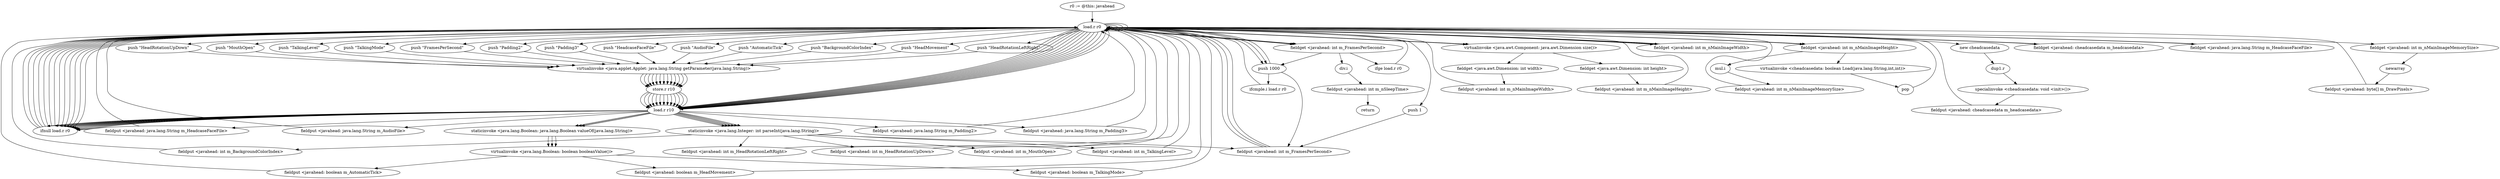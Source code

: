 digraph "" {
    "r0 := @this: javahead"
    "load.r r0"
    "r0 := @this: javahead"->"load.r r0";
    "push \"HeadcaseFaceFile\""
    "load.r r0"->"push \"HeadcaseFaceFile\"";
    "virtualinvoke <java.applet.Applet: java.lang.String getParameter(java.lang.String)>"
    "push \"HeadcaseFaceFile\""->"virtualinvoke <java.applet.Applet: java.lang.String getParameter(java.lang.String)>";
    "store.r r10"
    "virtualinvoke <java.applet.Applet: java.lang.String getParameter(java.lang.String)>"->"store.r r10";
    "load.r r10"
    "store.r r10"->"load.r r10";
    "ifnull load.r r0"
    "load.r r10"->"ifnull load.r r0";
    "ifnull load.r r0"->"load.r r0";
    "load.r r0"->"load.r r10";
    "fieldput <javahead: java.lang.String m_HeadcaseFaceFile>"
    "load.r r10"->"fieldput <javahead: java.lang.String m_HeadcaseFaceFile>";
    "fieldput <javahead: java.lang.String m_HeadcaseFaceFile>"->"load.r r0";
    "push \"AudioFile\""
    "load.r r0"->"push \"AudioFile\"";
    "push \"AudioFile\""->"virtualinvoke <java.applet.Applet: java.lang.String getParameter(java.lang.String)>";
    "virtualinvoke <java.applet.Applet: java.lang.String getParameter(java.lang.String)>"->"store.r r10";
    "store.r r10"->"load.r r10";
    "load.r r10"->"ifnull load.r r0";
    "ifnull load.r r0"->"load.r r0";
    "load.r r0"->"load.r r10";
    "fieldput <javahead: java.lang.String m_AudioFile>"
    "load.r r10"->"fieldput <javahead: java.lang.String m_AudioFile>";
    "fieldput <javahead: java.lang.String m_AudioFile>"->"load.r r0";
    "push \"AutomaticTick\""
    "load.r r0"->"push \"AutomaticTick\"";
    "push \"AutomaticTick\""->"virtualinvoke <java.applet.Applet: java.lang.String getParameter(java.lang.String)>";
    "virtualinvoke <java.applet.Applet: java.lang.String getParameter(java.lang.String)>"->"store.r r10";
    "store.r r10"->"load.r r10";
    "load.r r10"->"ifnull load.r r0";
    "ifnull load.r r0"->"load.r r0";
    "load.r r0"->"load.r r10";
    "staticinvoke <java.lang.Boolean: java.lang.Boolean valueOf(java.lang.String)>"
    "load.r r10"->"staticinvoke <java.lang.Boolean: java.lang.Boolean valueOf(java.lang.String)>";
    "virtualinvoke <java.lang.Boolean: boolean booleanValue()>"
    "staticinvoke <java.lang.Boolean: java.lang.Boolean valueOf(java.lang.String)>"->"virtualinvoke <java.lang.Boolean: boolean booleanValue()>";
    "fieldput <javahead: boolean m_AutomaticTick>"
    "virtualinvoke <java.lang.Boolean: boolean booleanValue()>"->"fieldput <javahead: boolean m_AutomaticTick>";
    "fieldput <javahead: boolean m_AutomaticTick>"->"load.r r0";
    "push \"BackgroundColorIndex\""
    "load.r r0"->"push \"BackgroundColorIndex\"";
    "push \"BackgroundColorIndex\""->"virtualinvoke <java.applet.Applet: java.lang.String getParameter(java.lang.String)>";
    "virtualinvoke <java.applet.Applet: java.lang.String getParameter(java.lang.String)>"->"store.r r10";
    "store.r r10"->"load.r r10";
    "load.r r10"->"ifnull load.r r0";
    "ifnull load.r r0"->"load.r r0";
    "load.r r0"->"load.r r10";
    "staticinvoke <java.lang.Integer: int parseInt(java.lang.String)>"
    "load.r r10"->"staticinvoke <java.lang.Integer: int parseInt(java.lang.String)>";
    "fieldput <javahead: int m_BackgroundColorIndex>"
    "staticinvoke <java.lang.Integer: int parseInt(java.lang.String)>"->"fieldput <javahead: int m_BackgroundColorIndex>";
    "fieldput <javahead: int m_BackgroundColorIndex>"->"load.r r0";
    "push \"HeadMovement\""
    "load.r r0"->"push \"HeadMovement\"";
    "push \"HeadMovement\""->"virtualinvoke <java.applet.Applet: java.lang.String getParameter(java.lang.String)>";
    "virtualinvoke <java.applet.Applet: java.lang.String getParameter(java.lang.String)>"->"store.r r10";
    "store.r r10"->"load.r r10";
    "load.r r10"->"ifnull load.r r0";
    "ifnull load.r r0"->"load.r r0";
    "load.r r0"->"load.r r10";
    "load.r r10"->"staticinvoke <java.lang.Boolean: java.lang.Boolean valueOf(java.lang.String)>";
    "staticinvoke <java.lang.Boolean: java.lang.Boolean valueOf(java.lang.String)>"->"virtualinvoke <java.lang.Boolean: boolean booleanValue()>";
    "fieldput <javahead: boolean m_HeadMovement>"
    "virtualinvoke <java.lang.Boolean: boolean booleanValue()>"->"fieldput <javahead: boolean m_HeadMovement>";
    "fieldput <javahead: boolean m_HeadMovement>"->"load.r r0";
    "push \"HeadRotationLeftRight\""
    "load.r r0"->"push \"HeadRotationLeftRight\"";
    "push \"HeadRotationLeftRight\""->"virtualinvoke <java.applet.Applet: java.lang.String getParameter(java.lang.String)>";
    "virtualinvoke <java.applet.Applet: java.lang.String getParameter(java.lang.String)>"->"store.r r10";
    "store.r r10"->"load.r r10";
    "load.r r10"->"ifnull load.r r0";
    "ifnull load.r r0"->"load.r r0";
    "load.r r0"->"load.r r10";
    "load.r r10"->"staticinvoke <java.lang.Integer: int parseInt(java.lang.String)>";
    "fieldput <javahead: int m_HeadRotationLeftRight>"
    "staticinvoke <java.lang.Integer: int parseInt(java.lang.String)>"->"fieldput <javahead: int m_HeadRotationLeftRight>";
    "fieldput <javahead: int m_HeadRotationLeftRight>"->"load.r r0";
    "push \"HeadRotationUpDown\""
    "load.r r0"->"push \"HeadRotationUpDown\"";
    "push \"HeadRotationUpDown\""->"virtualinvoke <java.applet.Applet: java.lang.String getParameter(java.lang.String)>";
    "virtualinvoke <java.applet.Applet: java.lang.String getParameter(java.lang.String)>"->"store.r r10";
    "store.r r10"->"load.r r10";
    "load.r r10"->"ifnull load.r r0";
    "ifnull load.r r0"->"load.r r0";
    "load.r r0"->"load.r r10";
    "load.r r10"->"staticinvoke <java.lang.Integer: int parseInt(java.lang.String)>";
    "fieldput <javahead: int m_HeadRotationUpDown>"
    "staticinvoke <java.lang.Integer: int parseInt(java.lang.String)>"->"fieldput <javahead: int m_HeadRotationUpDown>";
    "fieldput <javahead: int m_HeadRotationUpDown>"->"load.r r0";
    "push \"MouthOpen\""
    "load.r r0"->"push \"MouthOpen\"";
    "push \"MouthOpen\""->"virtualinvoke <java.applet.Applet: java.lang.String getParameter(java.lang.String)>";
    "virtualinvoke <java.applet.Applet: java.lang.String getParameter(java.lang.String)>"->"store.r r10";
    "store.r r10"->"load.r r10";
    "load.r r10"->"ifnull load.r r0";
    "ifnull load.r r0"->"load.r r0";
    "load.r r0"->"load.r r10";
    "load.r r10"->"staticinvoke <java.lang.Integer: int parseInt(java.lang.String)>";
    "fieldput <javahead: int m_MouthOpen>"
    "staticinvoke <java.lang.Integer: int parseInt(java.lang.String)>"->"fieldput <javahead: int m_MouthOpen>";
    "fieldput <javahead: int m_MouthOpen>"->"load.r r0";
    "push \"TalkingLevel\""
    "load.r r0"->"push \"TalkingLevel\"";
    "push \"TalkingLevel\""->"virtualinvoke <java.applet.Applet: java.lang.String getParameter(java.lang.String)>";
    "virtualinvoke <java.applet.Applet: java.lang.String getParameter(java.lang.String)>"->"store.r r10";
    "store.r r10"->"load.r r10";
    "load.r r10"->"ifnull load.r r0";
    "ifnull load.r r0"->"load.r r0";
    "load.r r0"->"load.r r10";
    "load.r r10"->"staticinvoke <java.lang.Integer: int parseInt(java.lang.String)>";
    "fieldput <javahead: int m_TalkingLevel>"
    "staticinvoke <java.lang.Integer: int parseInt(java.lang.String)>"->"fieldput <javahead: int m_TalkingLevel>";
    "fieldput <javahead: int m_TalkingLevel>"->"load.r r0";
    "push \"TalkingMode\""
    "load.r r0"->"push \"TalkingMode\"";
    "push \"TalkingMode\""->"virtualinvoke <java.applet.Applet: java.lang.String getParameter(java.lang.String)>";
    "virtualinvoke <java.applet.Applet: java.lang.String getParameter(java.lang.String)>"->"store.r r10";
    "store.r r10"->"load.r r10";
    "load.r r10"->"ifnull load.r r0";
    "ifnull load.r r0"->"load.r r0";
    "load.r r0"->"load.r r10";
    "load.r r10"->"staticinvoke <java.lang.Boolean: java.lang.Boolean valueOf(java.lang.String)>";
    "staticinvoke <java.lang.Boolean: java.lang.Boolean valueOf(java.lang.String)>"->"virtualinvoke <java.lang.Boolean: boolean booleanValue()>";
    "fieldput <javahead: boolean m_TalkingMode>"
    "virtualinvoke <java.lang.Boolean: boolean booleanValue()>"->"fieldput <javahead: boolean m_TalkingMode>";
    "fieldput <javahead: boolean m_TalkingMode>"->"load.r r0";
    "push \"FramesPerSecond\""
    "load.r r0"->"push \"FramesPerSecond\"";
    "push \"FramesPerSecond\""->"virtualinvoke <java.applet.Applet: java.lang.String getParameter(java.lang.String)>";
    "virtualinvoke <java.applet.Applet: java.lang.String getParameter(java.lang.String)>"->"store.r r10";
    "store.r r10"->"load.r r10";
    "load.r r10"->"ifnull load.r r0";
    "ifnull load.r r0"->"load.r r0";
    "load.r r0"->"load.r r10";
    "load.r r10"->"staticinvoke <java.lang.Integer: int parseInt(java.lang.String)>";
    "fieldput <javahead: int m_FramesPerSecond>"
    "staticinvoke <java.lang.Integer: int parseInt(java.lang.String)>"->"fieldput <javahead: int m_FramesPerSecond>";
    "fieldput <javahead: int m_FramesPerSecond>"->"load.r r0";
    "push \"Padding2\""
    "load.r r0"->"push \"Padding2\"";
    "push \"Padding2\""->"virtualinvoke <java.applet.Applet: java.lang.String getParameter(java.lang.String)>";
    "virtualinvoke <java.applet.Applet: java.lang.String getParameter(java.lang.String)>"->"store.r r10";
    "store.r r10"->"load.r r10";
    "load.r r10"->"ifnull load.r r0";
    "ifnull load.r r0"->"load.r r0";
    "load.r r0"->"load.r r10";
    "fieldput <javahead: java.lang.String m_Padding2>"
    "load.r r10"->"fieldput <javahead: java.lang.String m_Padding2>";
    "fieldput <javahead: java.lang.String m_Padding2>"->"load.r r0";
    "push \"Padding3\""
    "load.r r0"->"push \"Padding3\"";
    "push \"Padding3\""->"virtualinvoke <java.applet.Applet: java.lang.String getParameter(java.lang.String)>";
    "virtualinvoke <java.applet.Applet: java.lang.String getParameter(java.lang.String)>"->"store.r r10";
    "store.r r10"->"load.r r10";
    "load.r r10"->"ifnull load.r r0";
    "ifnull load.r r0"->"load.r r0";
    "load.r r0"->"load.r r10";
    "fieldput <javahead: java.lang.String m_Padding3>"
    "load.r r10"->"fieldput <javahead: java.lang.String m_Padding3>";
    "fieldput <javahead: java.lang.String m_Padding3>"->"load.r r0";
    "load.r r0"->"load.r r0";
    "virtualinvoke <java.awt.Component: java.awt.Dimension size()>"
    "load.r r0"->"virtualinvoke <java.awt.Component: java.awt.Dimension size()>";
    "fieldget <java.awt.Dimension: int width>"
    "virtualinvoke <java.awt.Component: java.awt.Dimension size()>"->"fieldget <java.awt.Dimension: int width>";
    "fieldput <javahead: int m_nMainImageWidth>"
    "fieldget <java.awt.Dimension: int width>"->"fieldput <javahead: int m_nMainImageWidth>";
    "fieldput <javahead: int m_nMainImageWidth>"->"load.r r0";
    "load.r r0"->"load.r r0";
    "load.r r0"->"virtualinvoke <java.awt.Component: java.awt.Dimension size()>";
    "fieldget <java.awt.Dimension: int height>"
    "virtualinvoke <java.awt.Component: java.awt.Dimension size()>"->"fieldget <java.awt.Dimension: int height>";
    "fieldput <javahead: int m_nMainImageHeight>"
    "fieldget <java.awt.Dimension: int height>"->"fieldput <javahead: int m_nMainImageHeight>";
    "fieldput <javahead: int m_nMainImageHeight>"->"load.r r0";
    "load.r r0"->"load.r r0";
    "fieldget <javahead: int m_nMainImageWidth>"
    "load.r r0"->"fieldget <javahead: int m_nMainImageWidth>";
    "fieldget <javahead: int m_nMainImageWidth>"->"load.r r0";
    "fieldget <javahead: int m_nMainImageHeight>"
    "load.r r0"->"fieldget <javahead: int m_nMainImageHeight>";
    "mul.i"
    "fieldget <javahead: int m_nMainImageHeight>"->"mul.i";
    "fieldput <javahead: int m_nMainImageMemorySize>"
    "mul.i"->"fieldput <javahead: int m_nMainImageMemorySize>";
    "fieldput <javahead: int m_nMainImageMemorySize>"->"load.r r0";
    "new cheadcasedata"
    "load.r r0"->"new cheadcasedata";
    "dup1.r"
    "new cheadcasedata"->"dup1.r";
    "specialinvoke <cheadcasedata: void <init>()>"
    "dup1.r"->"specialinvoke <cheadcasedata: void <init>()>";
    "fieldput <javahead: cheadcasedata m_headcasedata>"
    "specialinvoke <cheadcasedata: void <init>()>"->"fieldput <javahead: cheadcasedata m_headcasedata>";
    "fieldput <javahead: cheadcasedata m_headcasedata>"->"load.r r0";
    "fieldget <javahead: cheadcasedata m_headcasedata>"
    "load.r r0"->"fieldget <javahead: cheadcasedata m_headcasedata>";
    "fieldget <javahead: cheadcasedata m_headcasedata>"->"load.r r0";
    "fieldget <javahead: java.lang.String m_HeadcaseFaceFile>"
    "load.r r0"->"fieldget <javahead: java.lang.String m_HeadcaseFaceFile>";
    "fieldget <javahead: java.lang.String m_HeadcaseFaceFile>"->"load.r r0";
    "load.r r0"->"fieldget <javahead: int m_nMainImageWidth>";
    "fieldget <javahead: int m_nMainImageWidth>"->"load.r r0";
    "load.r r0"->"fieldget <javahead: int m_nMainImageHeight>";
    "virtualinvoke <cheadcasedata: boolean Load(java.lang.String,int,int)>"
    "fieldget <javahead: int m_nMainImageHeight>"->"virtualinvoke <cheadcasedata: boolean Load(java.lang.String,int,int)>";
    "pop"
    "virtualinvoke <cheadcasedata: boolean Load(java.lang.String,int,int)>"->"pop";
    "pop"->"load.r r0";
    "load.r r0"->"load.r r0";
    "fieldget <javahead: int m_nMainImageMemorySize>"
    "load.r r0"->"fieldget <javahead: int m_nMainImageMemorySize>";
    "newarray"
    "fieldget <javahead: int m_nMainImageMemorySize>"->"newarray";
    "fieldput <javahead: byte[] m_DrawPixels>"
    "newarray"->"fieldput <javahead: byte[] m_DrawPixels>";
    "fieldput <javahead: byte[] m_DrawPixels>"->"load.r r0";
    "fieldget <javahead: int m_FramesPerSecond>"
    "load.r r0"->"fieldget <javahead: int m_FramesPerSecond>";
    "ifge load.r r0"
    "fieldget <javahead: int m_FramesPerSecond>"->"ifge load.r r0";
    "ifge load.r r0"->"load.r r0";
    "push 1"
    "load.r r0"->"push 1";
    "push 1"->"fieldput <javahead: int m_FramesPerSecond>";
    "fieldput <javahead: int m_FramesPerSecond>"->"load.r r0";
    "load.r r0"->"fieldget <javahead: int m_FramesPerSecond>";
    "push 1000"
    "fieldget <javahead: int m_FramesPerSecond>"->"push 1000";
    "ifcmple.i load.r r0"
    "push 1000"->"ifcmple.i load.r r0";
    "ifcmple.i load.r r0"->"load.r r0";
    "load.r r0"->"push 1000";
    "push 1000"->"fieldput <javahead: int m_FramesPerSecond>";
    "fieldput <javahead: int m_FramesPerSecond>"->"load.r r0";
    "load.r r0"->"push 1000";
    "push 1000"->"load.r r0";
    "load.r r0"->"fieldget <javahead: int m_FramesPerSecond>";
    "div.i"
    "fieldget <javahead: int m_FramesPerSecond>"->"div.i";
    "fieldput <javahead: int m_nSleepTime>"
    "div.i"->"fieldput <javahead: int m_nSleepTime>";
    "return"
    "fieldput <javahead: int m_nSleepTime>"->"return";
}

